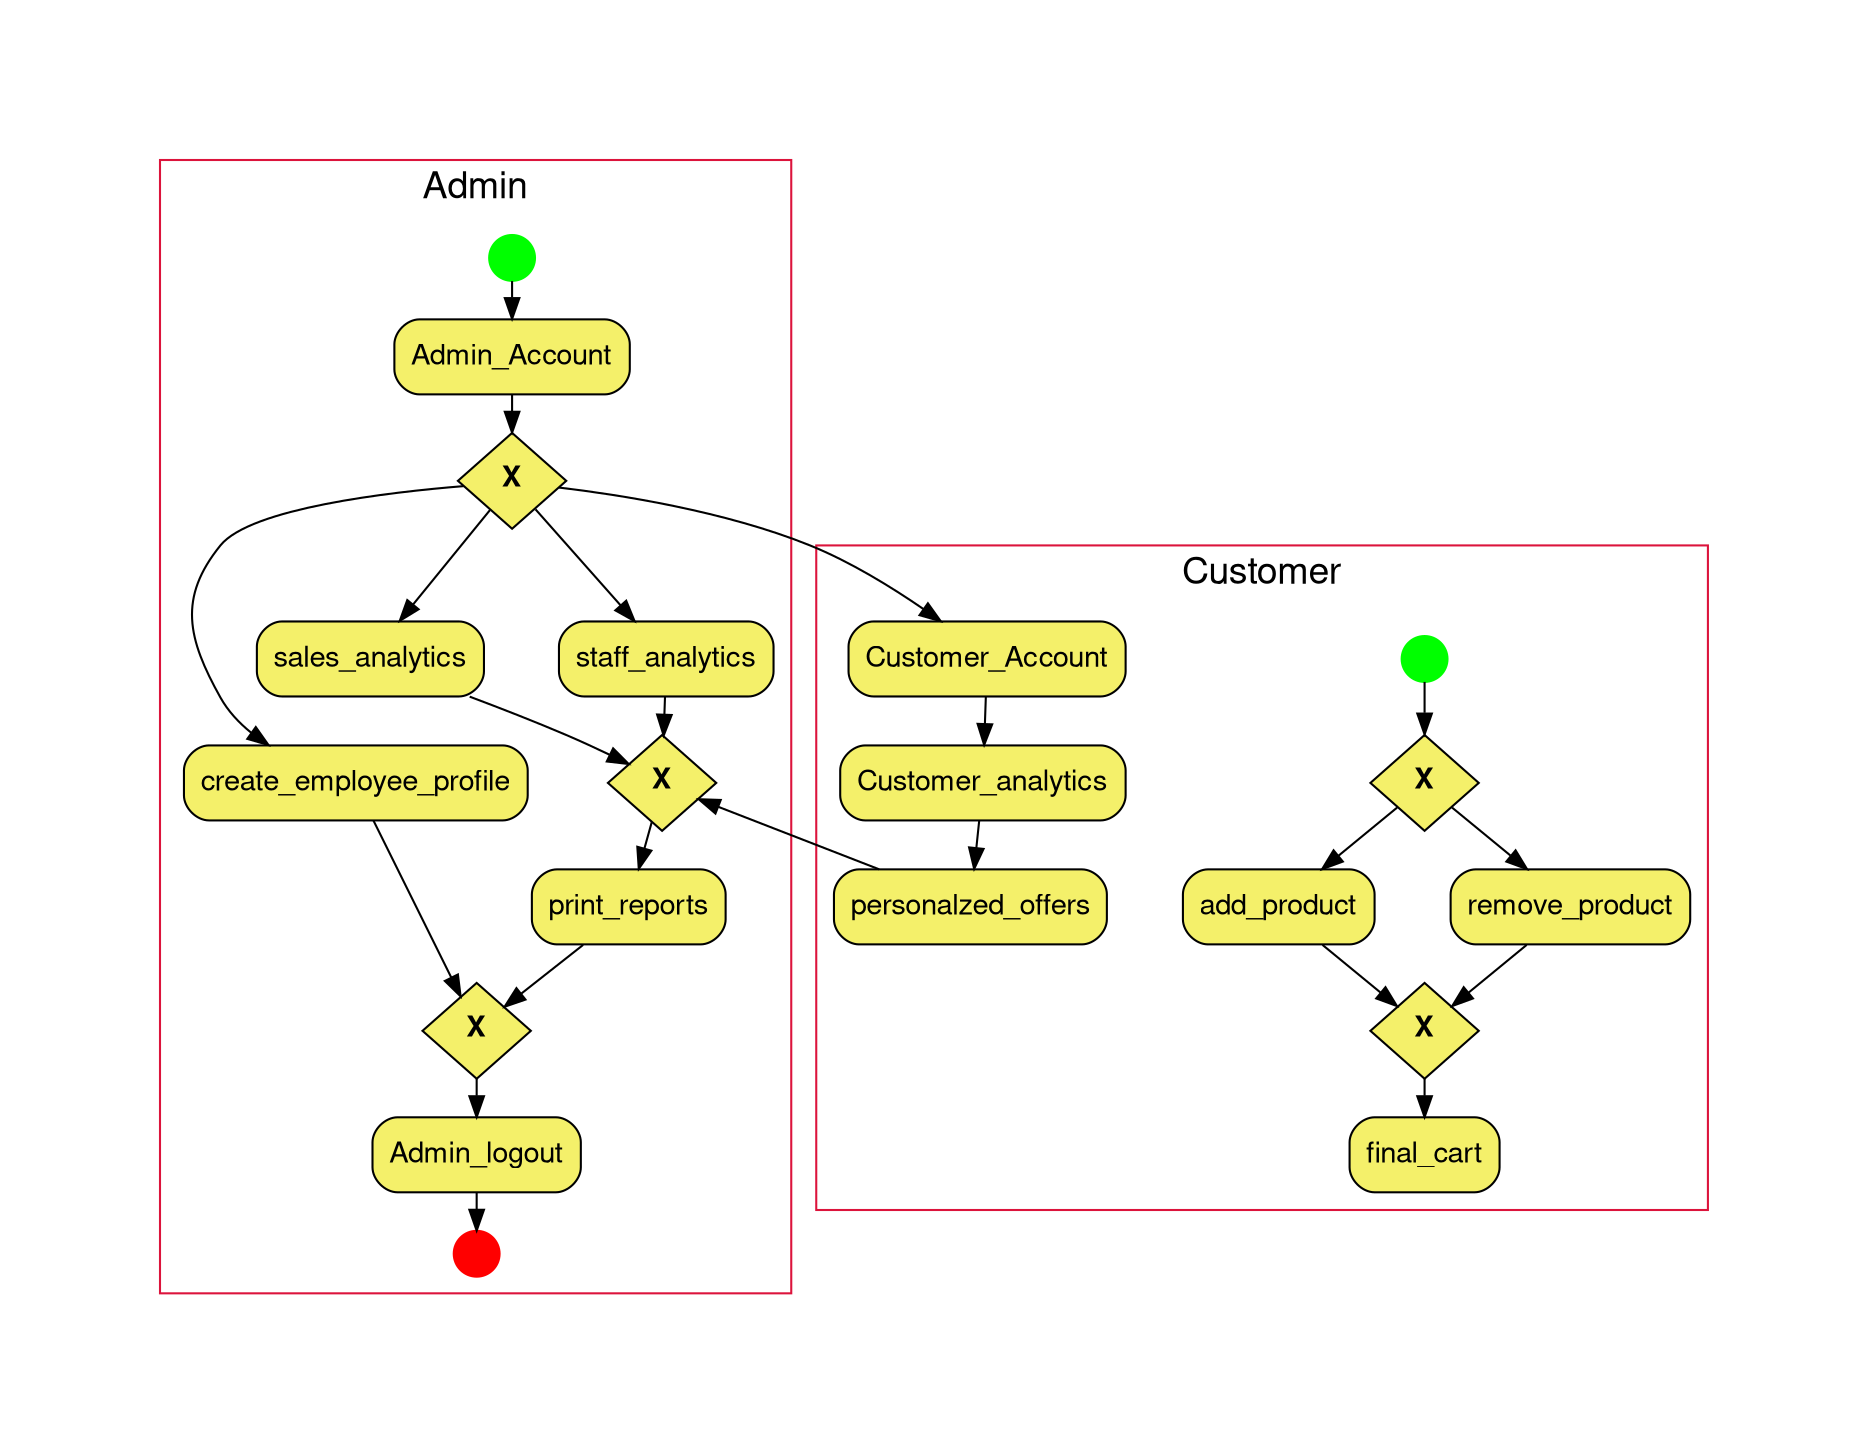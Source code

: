 digraph G {
	fontname="Helvetica,Arial,sans-serif"
    graph [compound = true, ranksep = .5,
        color = crimson, bgcolor = white, fontname="Helvetica,Arial,sans-serif",
        fontsize = 18, labeljust = c, labelloc = t, margin = .9, nodesep = .5,
        rankdir = TT, ranksep = .25, splines = true
    ]
	node [fontname="Helvetica,Arial,sans-serif", shape="Mrecord", fillcolor="#F4F06A", fontcolor=black, style=filled]
	edge [fontname="Helvetica,Arial,sans-serif"]


	subgraph cluster_0 { 
        label = "Admin";
        
        // shaping the start, end and or nodes for admin
        startAdmin [
            shape=circle, label="", color = green,
			 width = 0.3, fillcolor=green, style=filled
           ];
        endAdmin [
            shape=circle, label="", color = red,
			 width = 0.3, fillcolor=red, style=filled
           ];
        or1 [shape=diamond,style=filled,label=<<B>X</B>>,height=.1,width=.1] ;
        or2 [shape=diamond,style=filled,label=<<B>X</B>>,height=.1,width=.1] ;
        or3 [shape=diamond,style=filled,label=<<B>X</B>>,height=.1,width=.1] ;

        // connecting the nodes
        startAdmin -> Admin_Account -> or1;
		or1 -> sales_analytics -> or2;
		or1 -> staff_analytics -> or2;
		or1 -> create_employee_profile -> or3;
        or2 -> print_reports -> or3;
        or3 -> Admin_logout;
        Admin_logout -> endAdmin;
		
	}

	subgraph cluster_1 { 
        label = "Customer";

        // contuniation of the admin nodes
		Customer_Account -> Customer_analytics -> personalzed_offers -> or2;

        // shaping the start, end and or nodes for customer
        startCustomer [
            shape=circle, label="", color = green,
			 width = 0.3, fillcolor=green, style=filled
           ];
        or4 [shape=diamond,style=filled,label=<<B>X</B>>,height=.1,width=.1] ;
        or5 [shape=diamond,style=filled,label=<<B>X</B>>,height=.1,width=.1] ;

        startCustomer -> or4;
        or4 -> add_product -> or5;
        or4 -> remove_product -> or5;
        or5 -> final_cart;

        { rank = same; staff_analytics; personalzed_offers; }
        { rank = same; or2; or4;}
	}

	or1 -> Customer_Account;

    
}